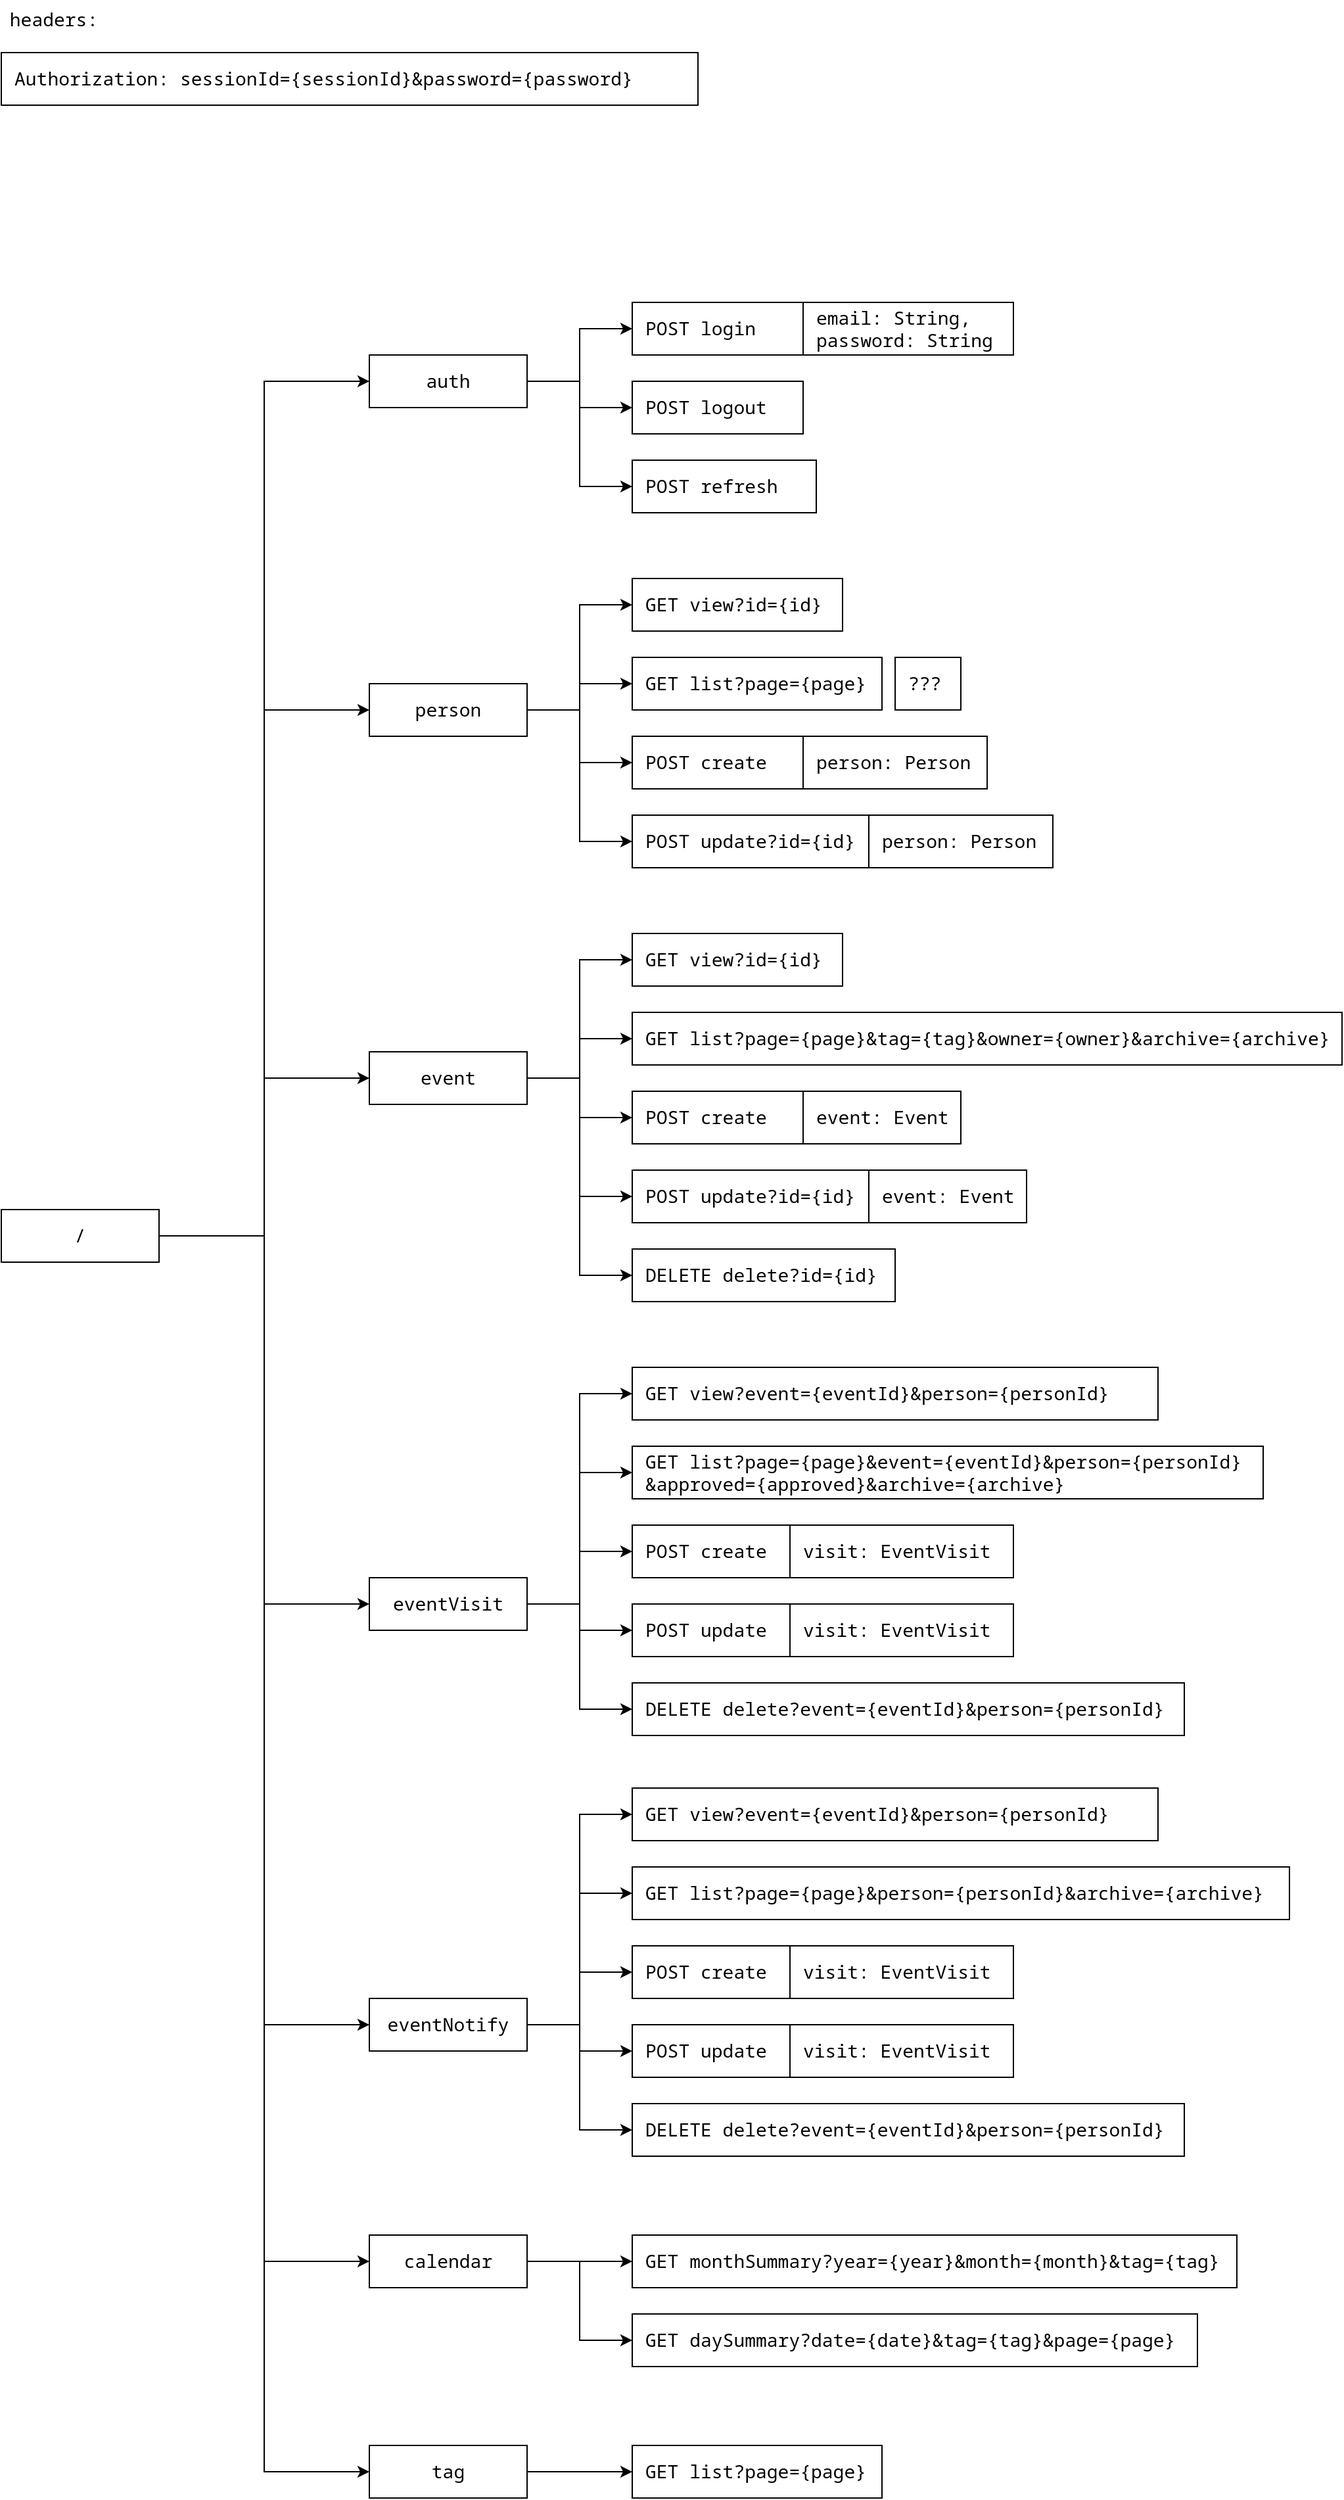 <mxfile version="15.8.7" type="device"><diagram id="35TZ369lx3T6niNFNFyH" name="Web API"><mxGraphModel dx="1372" dy="1678" grid="1" gridSize="10" guides="1" tooltips="1" connect="1" arrows="1" fold="1" page="0" pageScale="1" pageWidth="827" pageHeight="1169" math="0" shadow="0"><root><mxCell id="0"/><mxCell id="1" parent="0"/><mxCell id="fgkNt11hMNrPOph_68MU-12" style="edgeStyle=orthogonalEdgeStyle;rounded=0;orthogonalLoop=1;jettySize=auto;html=1;exitX=1;exitY=0.5;exitDx=0;exitDy=0;entryX=0;entryY=0.5;entryDx=0;entryDy=0;" parent="1" source="RD2dDpPBjBe2aX3CKw0s-1" target="RD2dDpPBjBe2aX3CKw0s-2" edge="1"><mxGeometry relative="1" as="geometry"/></mxCell><mxCell id="fgkNt11hMNrPOph_68MU-22" style="edgeStyle=orthogonalEdgeStyle;rounded=0;orthogonalLoop=1;jettySize=auto;html=1;exitX=1;exitY=0.5;exitDx=0;exitDy=0;entryX=0;entryY=0.5;entryDx=0;entryDy=0;" parent="1" source="RD2dDpPBjBe2aX3CKw0s-1" target="RD2dDpPBjBe2aX3CKw0s-3" edge="1"><mxGeometry relative="1" as="geometry"/></mxCell><mxCell id="fgkNt11hMNrPOph_68MU-31" style="edgeStyle=orthogonalEdgeStyle;rounded=0;orthogonalLoop=1;jettySize=auto;html=1;exitX=1;exitY=0.5;exitDx=0;exitDy=0;entryX=0;entryY=0.5;entryDx=0;entryDy=0;fontFamily=Noto Sans Mono;fontSize=14;" parent="1" source="RD2dDpPBjBe2aX3CKw0s-1" target="fgkNt11hMNrPOph_68MU-30" edge="1"><mxGeometry relative="1" as="geometry"/></mxCell><mxCell id="fgkNt11hMNrPOph_68MU-66" style="edgeStyle=orthogonalEdgeStyle;rounded=0;orthogonalLoop=1;jettySize=auto;html=1;exitX=1;exitY=0.5;exitDx=0;exitDy=0;entryX=0;entryY=0.5;entryDx=0;entryDy=0;fontFamily=Noto Sans Mono;fontSize=14;" parent="1" source="RD2dDpPBjBe2aX3CKw0s-1" target="fgkNt11hMNrPOph_68MU-55" edge="1"><mxGeometry relative="1" as="geometry"/></mxCell><mxCell id="fgkNt11hMNrPOph_68MU-68" style="edgeStyle=orthogonalEdgeStyle;rounded=0;orthogonalLoop=1;jettySize=auto;html=1;exitX=1;exitY=0.5;exitDx=0;exitDy=0;entryX=0;entryY=0.5;entryDx=0;entryDy=0;fontFamily=Noto Sans Mono;fontSize=14;" parent="1" source="RD2dDpPBjBe2aX3CKw0s-1" target="fgkNt11hMNrPOph_68MU-67" edge="1"><mxGeometry relative="1" as="geometry"/></mxCell><mxCell id="051t3HyqMQwsIO8TlT6f-4" style="edgeStyle=orthogonalEdgeStyle;rounded=0;orthogonalLoop=1;jettySize=auto;html=1;exitX=1;exitY=0.5;exitDx=0;exitDy=0;entryX=0;entryY=0.5;entryDx=0;entryDy=0;" parent="1" source="RD2dDpPBjBe2aX3CKw0s-1" target="051t3HyqMQwsIO8TlT6f-1" edge="1"><mxGeometry relative="1" as="geometry"/></mxCell><mxCell id="2m6o-MXHQ-7lL864TiQa-2" style="edgeStyle=orthogonalEdgeStyle;rounded=0;orthogonalLoop=1;jettySize=auto;html=1;exitX=1;exitY=0.5;exitDx=0;exitDy=0;entryX=0;entryY=0.5;entryDx=0;entryDy=0;" parent="1" source="RD2dDpPBjBe2aX3CKw0s-1" target="2m6o-MXHQ-7lL864TiQa-1" edge="1"><mxGeometry relative="1" as="geometry"/></mxCell><mxCell id="RD2dDpPBjBe2aX3CKw0s-1" value="/" style="rounded=0;whiteSpace=wrap;html=1;fontFamily=Noto Sans Mono;fontSize=14;" parent="1" vertex="1"><mxGeometry x="160" y="160" width="120" height="40" as="geometry"/></mxCell><mxCell id="fgkNt11hMNrPOph_68MU-8" style="edgeStyle=orthogonalEdgeStyle;rounded=0;orthogonalLoop=1;jettySize=auto;html=1;exitX=1;exitY=0.5;exitDx=0;exitDy=0;entryX=0;entryY=0.5;entryDx=0;entryDy=0;" parent="1" source="RD2dDpPBjBe2aX3CKw0s-2" target="fgkNt11hMNrPOph_68MU-2" edge="1"><mxGeometry relative="1" as="geometry"/></mxCell><mxCell id="fgkNt11hMNrPOph_68MU-9" style="edgeStyle=orthogonalEdgeStyle;rounded=0;orthogonalLoop=1;jettySize=auto;html=1;exitX=1;exitY=0.5;exitDx=0;exitDy=0;entryX=0;entryY=0.5;entryDx=0;entryDy=0;" parent="1" source="RD2dDpPBjBe2aX3CKw0s-2" target="fgkNt11hMNrPOph_68MU-3" edge="1"><mxGeometry relative="1" as="geometry"/></mxCell><mxCell id="fgkNt11hMNrPOph_68MU-10" style="edgeStyle=orthogonalEdgeStyle;rounded=0;orthogonalLoop=1;jettySize=auto;html=1;exitX=1;exitY=0.5;exitDx=0;exitDy=0;entryX=0;entryY=0.5;entryDx=0;entryDy=0;" parent="1" source="RD2dDpPBjBe2aX3CKw0s-2" target="fgkNt11hMNrPOph_68MU-5" edge="1"><mxGeometry relative="1" as="geometry"/></mxCell><mxCell id="fgkNt11hMNrPOph_68MU-11" style="edgeStyle=orthogonalEdgeStyle;rounded=0;orthogonalLoop=1;jettySize=auto;html=1;exitX=1;exitY=0.5;exitDx=0;exitDy=0;entryX=0;entryY=0.5;entryDx=0;entryDy=0;" parent="1" source="RD2dDpPBjBe2aX3CKw0s-2" target="fgkNt11hMNrPOph_68MU-7" edge="1"><mxGeometry relative="1" as="geometry"/></mxCell><mxCell id="fgkNt11hMNrPOph_68MU-36" style="edgeStyle=orthogonalEdgeStyle;rounded=0;orthogonalLoop=1;jettySize=auto;html=1;exitX=1;exitY=0.5;exitDx=0;exitDy=0;entryX=0;entryY=0.5;entryDx=0;entryDy=0;fontFamily=Noto Sans Mono;fontSize=14;" parent="1" source="RD2dDpPBjBe2aX3CKw0s-2" target="fgkNt11hMNrPOph_68MU-35" edge="1"><mxGeometry relative="1" as="geometry"/></mxCell><mxCell id="RD2dDpPBjBe2aX3CKw0s-2" value="event" style="rounded=0;whiteSpace=wrap;html=1;fontFamily=Noto Sans Mono;fontSize=14;" parent="1" vertex="1"><mxGeometry x="440" y="40" width="120" height="40" as="geometry"/></mxCell><mxCell id="fgkNt11hMNrPOph_68MU-15" style="edgeStyle=orthogonalEdgeStyle;rounded=0;orthogonalLoop=1;jettySize=auto;html=1;exitX=1;exitY=0.5;exitDx=0;exitDy=0;entryX=0;entryY=0.5;entryDx=0;entryDy=0;" parent="1" source="RD2dDpPBjBe2aX3CKw0s-3" target="RD2dDpPBjBe2aX3CKw0s-11" edge="1"><mxGeometry relative="1" as="geometry"/></mxCell><mxCell id="fgkNt11hMNrPOph_68MU-16" style="edgeStyle=orthogonalEdgeStyle;rounded=0;orthogonalLoop=1;jettySize=auto;html=1;exitX=1;exitY=0.5;exitDx=0;exitDy=0;entryX=0;entryY=0.5;entryDx=0;entryDy=0;" parent="1" source="RD2dDpPBjBe2aX3CKw0s-3" target="RD2dDpPBjBe2aX3CKw0s-15" edge="1"><mxGeometry relative="1" as="geometry"/></mxCell><mxCell id="fgkNt11hMNrPOph_68MU-17" style="edgeStyle=orthogonalEdgeStyle;rounded=0;orthogonalLoop=1;jettySize=auto;html=1;exitX=1;exitY=0.5;exitDx=0;exitDy=0;entryX=0;entryY=0.5;entryDx=0;entryDy=0;" parent="1" source="RD2dDpPBjBe2aX3CKw0s-3" target="RD2dDpPBjBe2aX3CKw0s-12" edge="1"><mxGeometry relative="1" as="geometry"/></mxCell><mxCell id="pv4pRRwD-zHlWD9hG6f_-3" style="edgeStyle=orthogonalEdgeStyle;rounded=0;orthogonalLoop=1;jettySize=auto;html=1;exitX=1;exitY=0.5;exitDx=0;exitDy=0;entryX=0;entryY=0.5;entryDx=0;entryDy=0;" parent="1" source="RD2dDpPBjBe2aX3CKw0s-3" target="pv4pRRwD-zHlWD9hG6f_-1" edge="1"><mxGeometry relative="1" as="geometry"/></mxCell><mxCell id="RD2dDpPBjBe2aX3CKw0s-3" value="person" style="rounded=0;whiteSpace=wrap;html=1;fontFamily=Noto Sans Mono;fontSize=14;" parent="1" vertex="1"><mxGeometry x="440" y="-240" width="120" height="40" as="geometry"/></mxCell><mxCell id="RD2dDpPBjBe2aX3CKw0s-11" value="GET view?id={id}" style="rounded=0;whiteSpace=wrap;html=1;fontFamily=Noto Sans Mono;fontSize=14;align=left;spacingLeft=8;" parent="1" vertex="1"><mxGeometry x="640" y="-320" width="160" height="40" as="geometry"/></mxCell><mxCell id="RD2dDpPBjBe2aX3CKw0s-12" value="POST create" style="rounded=0;whiteSpace=wrap;html=1;fontFamily=Noto Sans Mono;fontSize=14;align=left;spacingLeft=8;" parent="1" vertex="1"><mxGeometry x="640" y="-200" width="130" height="40" as="geometry"/></mxCell><mxCell id="RD2dDpPBjBe2aX3CKw0s-15" value="GET list?page={page}" style="rounded=0;whiteSpace=wrap;html=1;fontFamily=Noto Sans Mono;fontSize=14;align=left;spacingLeft=8;" parent="1" vertex="1"><mxGeometry x="640" y="-260" width="190" height="40" as="geometry"/></mxCell><mxCell id="fgkNt11hMNrPOph_68MU-2" value="GET list?page={page}&amp;amp;tag={tag}&amp;amp;owner={owner}&amp;amp;archive={archive}" style="rounded=0;whiteSpace=wrap;html=1;fontFamily=Noto Sans Mono;fontSize=14;align=left;spacingLeft=8;" parent="1" vertex="1"><mxGeometry x="640" y="10" width="540" height="40" as="geometry"/></mxCell><mxCell id="fgkNt11hMNrPOph_68MU-3" value="POST create" style="rounded=0;whiteSpace=wrap;html=1;fontFamily=Noto Sans Mono;fontSize=14;align=left;spacingLeft=8;" parent="1" vertex="1"><mxGeometry x="640" y="70" width="130" height="40" as="geometry"/></mxCell><mxCell id="fgkNt11hMNrPOph_68MU-5" value="POST update?id={id}" style="rounded=0;whiteSpace=wrap;html=1;fontFamily=Noto Sans Mono;fontSize=14;align=left;spacingLeft=8;" parent="1" vertex="1"><mxGeometry x="640" y="130" width="180" height="40" as="geometry"/></mxCell><mxCell id="fgkNt11hMNrPOph_68MU-6" value="event: Event" style="rounded=0;whiteSpace=wrap;html=1;fontFamily=Noto Sans Mono;fontSize=14;align=left;spacingLeft=8;" parent="1" vertex="1"><mxGeometry x="820" y="130" width="120" height="40" as="geometry"/></mxCell><mxCell id="fgkNt11hMNrPOph_68MU-7" value="DELETE delete?id={id}" style="rounded=0;whiteSpace=wrap;html=1;fontFamily=Noto Sans Mono;fontSize=14;align=left;spacingLeft=8;" parent="1" vertex="1"><mxGeometry x="640" y="190" width="200" height="40" as="geometry"/></mxCell><mxCell id="fgkNt11hMNrPOph_68MU-21" value="???" style="rounded=0;whiteSpace=wrap;html=1;fontFamily=Noto Sans Mono;fontSize=14;align=left;spacingLeft=8;" parent="1" vertex="1"><mxGeometry x="840" y="-260" width="50" height="40" as="geometry"/></mxCell><mxCell id="fgkNt11hMNrPOph_68MU-23" value="person: Person" style="rounded=0;whiteSpace=wrap;html=1;fontFamily=Noto Sans Mono;fontSize=14;align=left;spacingLeft=8;" parent="1" vertex="1"><mxGeometry x="770" y="-200" width="140" height="40" as="geometry"/></mxCell><mxCell id="fgkNt11hMNrPOph_68MU-24" value="event: Event" style="rounded=0;whiteSpace=wrap;html=1;fontFamily=Noto Sans Mono;fontSize=14;align=left;spacingLeft=8;" parent="1" vertex="1"><mxGeometry x="770" y="70" width="120" height="40" as="geometry"/></mxCell><mxCell id="fgkNt11hMNrPOph_68MU-27" value="Authorization: sessionId={sessionId}&amp;amp;password={password}" style="rounded=0;whiteSpace=wrap;html=1;fontFamily=Noto Sans Mono;fontSize=14;align=left;spacingLeft=8;" parent="1" vertex="1"><mxGeometry x="160" y="-720" width="530" height="40" as="geometry"/></mxCell><mxCell id="fgkNt11hMNrPOph_68MU-29" value="headers:" style="text;html=1;strokeColor=none;fillColor=none;align=center;verticalAlign=middle;whiteSpace=wrap;rounded=0;fontFamily=Noto Sans Mono;fontSize=14;" parent="1" vertex="1"><mxGeometry x="160" y="-760" width="80" height="30" as="geometry"/></mxCell><mxCell id="fgkNt11hMNrPOph_68MU-39" style="edgeStyle=orthogonalEdgeStyle;rounded=0;orthogonalLoop=1;jettySize=auto;html=1;exitX=1;exitY=0.5;exitDx=0;exitDy=0;entryX=0;entryY=0.5;entryDx=0;entryDy=0;fontFamily=Noto Sans Mono;fontSize=14;" parent="1" source="fgkNt11hMNrPOph_68MU-30" target="fgkNt11hMNrPOph_68MU-33" edge="1"><mxGeometry relative="1" as="geometry"/></mxCell><mxCell id="fgkNt11hMNrPOph_68MU-40" style="edgeStyle=orthogonalEdgeStyle;rounded=0;orthogonalLoop=1;jettySize=auto;html=1;exitX=1;exitY=0.5;exitDx=0;exitDy=0;entryX=0;entryY=0.5;entryDx=0;entryDy=0;fontFamily=Noto Sans Mono;fontSize=14;" parent="1" source="fgkNt11hMNrPOph_68MU-30" target="fgkNt11hMNrPOph_68MU-34" edge="1"><mxGeometry relative="1" as="geometry"/></mxCell><mxCell id="fgkNt11hMNrPOph_68MU-44" style="edgeStyle=orthogonalEdgeStyle;rounded=0;orthogonalLoop=1;jettySize=auto;html=1;exitX=1;exitY=0.5;exitDx=0;exitDy=0;entryX=0;entryY=0.5;entryDx=0;entryDy=0;fontFamily=Noto Sans Mono;fontSize=14;" parent="1" source="fgkNt11hMNrPOph_68MU-30" target="fgkNt11hMNrPOph_68MU-43" edge="1"><mxGeometry relative="1" as="geometry"/></mxCell><mxCell id="fgkNt11hMNrPOph_68MU-49" style="edgeStyle=orthogonalEdgeStyle;rounded=0;orthogonalLoop=1;jettySize=auto;html=1;exitX=1;exitY=0.5;exitDx=0;exitDy=0;entryX=0;entryY=0.5;entryDx=0;entryDy=0;fontFamily=Noto Sans Mono;fontSize=14;" parent="1" source="fgkNt11hMNrPOph_68MU-30" target="fgkNt11hMNrPOph_68MU-48" edge="1"><mxGeometry relative="1" as="geometry"/></mxCell><mxCell id="fgkNt11hMNrPOph_68MU-30" value="eventVisit" style="rounded=0;whiteSpace=wrap;html=1;fontFamily=Noto Sans Mono;fontSize=14;" parent="1" vertex="1"><mxGeometry x="440" y="440" width="120" height="40" as="geometry"/></mxCell><mxCell id="fgkNt11hMNrPOph_68MU-33" value="GET list?page={page}&amp;amp;event={eventId}&amp;amp;person={personId} &amp;amp;approved={approved}&amp;amp;archive={archive}" style="rounded=0;whiteSpace=wrap;html=1;fontFamily=Noto Sans Mono;fontSize=14;align=left;spacingLeft=8;" parent="1" vertex="1"><mxGeometry x="640" y="340" width="480" height="40" as="geometry"/></mxCell><mxCell id="fgkNt11hMNrPOph_68MU-34" value="POST create" style="rounded=0;whiteSpace=wrap;html=1;fontFamily=Noto Sans Mono;fontSize=14;align=left;spacingLeft=8;" parent="1" vertex="1"><mxGeometry x="640" y="400" width="120" height="40" as="geometry"/></mxCell><mxCell id="fgkNt11hMNrPOph_68MU-35" value="GET view?id={id}" style="rounded=0;whiteSpace=wrap;html=1;fontFamily=Noto Sans Mono;fontSize=14;align=left;spacingLeft=8;" parent="1" vertex="1"><mxGeometry x="640" y="-50" width="160" height="40" as="geometry"/></mxCell><mxCell id="fgkNt11hMNrPOph_68MU-37" value="GET view?event={eventId}&amp;amp;person={personId}" style="rounded=0;whiteSpace=wrap;html=1;fontFamily=Noto Sans Mono;fontSize=14;align=left;spacingLeft=8;" parent="1" vertex="1"><mxGeometry x="640" y="280" width="400" height="40" as="geometry"/></mxCell><mxCell id="fgkNt11hMNrPOph_68MU-38" style="edgeStyle=orthogonalEdgeStyle;rounded=0;orthogonalLoop=1;jettySize=auto;html=1;exitX=1;exitY=0.5;exitDx=0;exitDy=0;entryX=0;entryY=0.5;entryDx=0;entryDy=0;fontFamily=Noto Sans Mono;fontSize=14;" parent="1" source="fgkNt11hMNrPOph_68MU-30" target="fgkNt11hMNrPOph_68MU-37" edge="1"><mxGeometry relative="1" as="geometry"><mxPoint x="530" y="360" as="sourcePoint"/></mxGeometry></mxCell><mxCell id="fgkNt11hMNrPOph_68MU-41" value="visit: EventVisit" style="rounded=0;whiteSpace=wrap;html=1;fontFamily=Noto Sans Mono;fontSize=14;align=left;spacingLeft=8;" parent="1" vertex="1"><mxGeometry x="760" y="400" width="170" height="40" as="geometry"/></mxCell><mxCell id="fgkNt11hMNrPOph_68MU-42" value="visit: EventVisit" style="rounded=0;whiteSpace=wrap;html=1;fontFamily=Noto Sans Mono;fontSize=14;align=left;spacingLeft=8;" parent="1" vertex="1"><mxGeometry x="760" y="460" width="170" height="40" as="geometry"/></mxCell><mxCell id="fgkNt11hMNrPOph_68MU-43" value="POST update" style="rounded=0;whiteSpace=wrap;html=1;fontFamily=Noto Sans Mono;fontSize=14;align=left;spacingLeft=8;" parent="1" vertex="1"><mxGeometry x="640" y="460" width="120" height="40" as="geometry"/></mxCell><mxCell id="fgkNt11hMNrPOph_68MU-48" value="DELETE delete?event={eventId}&amp;amp;person={personId}" style="rounded=0;whiteSpace=wrap;html=1;fontFamily=Noto Sans Mono;fontSize=14;align=left;spacingLeft=8;" parent="1" vertex="1"><mxGeometry x="640" y="520" width="420" height="40" as="geometry"/></mxCell><mxCell id="fgkNt11hMNrPOph_68MU-50" style="edgeStyle=orthogonalEdgeStyle;rounded=0;orthogonalLoop=1;jettySize=auto;html=1;exitX=1;exitY=0.5;exitDx=0;exitDy=0;entryX=0;entryY=0.5;entryDx=0;entryDy=0;fontFamily=Noto Sans Mono;fontSize=14;" parent="1" source="fgkNt11hMNrPOph_68MU-55" target="fgkNt11hMNrPOph_68MU-56" edge="1"><mxGeometry relative="1" as="geometry"/></mxCell><mxCell id="fgkNt11hMNrPOph_68MU-51" style="edgeStyle=orthogonalEdgeStyle;rounded=0;orthogonalLoop=1;jettySize=auto;html=1;exitX=1;exitY=0.5;exitDx=0;exitDy=0;entryX=0;entryY=0.5;entryDx=0;entryDy=0;fontFamily=Noto Sans Mono;fontSize=14;" parent="1" source="fgkNt11hMNrPOph_68MU-55" target="fgkNt11hMNrPOph_68MU-57" edge="1"><mxGeometry relative="1" as="geometry"/></mxCell><mxCell id="fgkNt11hMNrPOph_68MU-52" style="edgeStyle=orthogonalEdgeStyle;rounded=0;orthogonalLoop=1;jettySize=auto;html=1;exitX=1;exitY=0.5;exitDx=0;exitDy=0;entryX=0;entryY=0.5;entryDx=0;entryDy=0;fontFamily=Noto Sans Mono;fontSize=14;" parent="1" source="fgkNt11hMNrPOph_68MU-55" target="fgkNt11hMNrPOph_68MU-62" edge="1"><mxGeometry relative="1" as="geometry"/></mxCell><mxCell id="fgkNt11hMNrPOph_68MU-54" style="edgeStyle=orthogonalEdgeStyle;rounded=0;orthogonalLoop=1;jettySize=auto;html=1;exitX=1;exitY=0.5;exitDx=0;exitDy=0;entryX=0;entryY=0.5;entryDx=0;entryDy=0;fontFamily=Noto Sans Mono;fontSize=14;" parent="1" source="fgkNt11hMNrPOph_68MU-55" target="fgkNt11hMNrPOph_68MU-65" edge="1"><mxGeometry relative="1" as="geometry"/></mxCell><mxCell id="fgkNt11hMNrPOph_68MU-55" value="eventNotify" style="rounded=0;whiteSpace=wrap;html=1;fontFamily=Noto Sans Mono;fontSize=14;" parent="1" vertex="1"><mxGeometry x="440" y="760" width="120" height="40" as="geometry"/></mxCell><mxCell id="fgkNt11hMNrPOph_68MU-56" value="GET list?page={page}&amp;amp;person={personId}&amp;amp;archive={archive}" style="rounded=0;whiteSpace=wrap;html=1;fontFamily=Noto Sans Mono;fontSize=14;align=left;spacingLeft=8;" parent="1" vertex="1"><mxGeometry x="640" y="660" width="500" height="40" as="geometry"/></mxCell><mxCell id="fgkNt11hMNrPOph_68MU-57" value="POST create" style="rounded=0;whiteSpace=wrap;html=1;fontFamily=Noto Sans Mono;fontSize=14;align=left;spacingLeft=8;" parent="1" vertex="1"><mxGeometry x="640" y="720" width="120" height="40" as="geometry"/></mxCell><mxCell id="fgkNt11hMNrPOph_68MU-58" value="GET view?event={eventId}&amp;amp;person={personId}" style="rounded=0;whiteSpace=wrap;html=1;fontFamily=Noto Sans Mono;fontSize=14;align=left;spacingLeft=8;" parent="1" vertex="1"><mxGeometry x="640" y="600" width="400" height="40" as="geometry"/></mxCell><mxCell id="fgkNt11hMNrPOph_68MU-59" style="edgeStyle=orthogonalEdgeStyle;rounded=0;orthogonalLoop=1;jettySize=auto;html=1;exitX=1;exitY=0.5;exitDx=0;exitDy=0;entryX=0;entryY=0.5;entryDx=0;entryDy=0;fontFamily=Noto Sans Mono;fontSize=14;" parent="1" source="fgkNt11hMNrPOph_68MU-55" target="fgkNt11hMNrPOph_68MU-58" edge="1"><mxGeometry relative="1" as="geometry"><mxPoint x="530" y="680" as="sourcePoint"/></mxGeometry></mxCell><mxCell id="fgkNt11hMNrPOph_68MU-60" value="visit: EventVisit" style="rounded=0;whiteSpace=wrap;html=1;fontFamily=Noto Sans Mono;fontSize=14;align=left;spacingLeft=8;" parent="1" vertex="1"><mxGeometry x="760" y="720" width="170" height="40" as="geometry"/></mxCell><mxCell id="fgkNt11hMNrPOph_68MU-61" value="visit: EventVisit" style="rounded=0;whiteSpace=wrap;html=1;fontFamily=Noto Sans Mono;fontSize=14;align=left;spacingLeft=8;" parent="1" vertex="1"><mxGeometry x="760" y="780" width="170" height="40" as="geometry"/></mxCell><mxCell id="fgkNt11hMNrPOph_68MU-62" value="POST update" style="rounded=0;whiteSpace=wrap;html=1;fontFamily=Noto Sans Mono;fontSize=14;align=left;spacingLeft=8;" parent="1" vertex="1"><mxGeometry x="640" y="780" width="120" height="40" as="geometry"/></mxCell><mxCell id="fgkNt11hMNrPOph_68MU-65" value="DELETE delete?event={eventId}&amp;amp;person={personId}" style="rounded=0;whiteSpace=wrap;html=1;fontFamily=Noto Sans Mono;fontSize=14;align=left;spacingLeft=8;" parent="1" vertex="1"><mxGeometry x="640" y="840" width="420" height="40" as="geometry"/></mxCell><mxCell id="fgkNt11hMNrPOph_68MU-70" style="edgeStyle=orthogonalEdgeStyle;rounded=0;orthogonalLoop=1;jettySize=auto;html=1;exitX=1;exitY=0.5;exitDx=0;exitDy=0;fontFamily=Noto Sans Mono;fontSize=14;entryX=0;entryY=0.5;entryDx=0;entryDy=0;" parent="1" source="fgkNt11hMNrPOph_68MU-67" target="fgkNt11hMNrPOph_68MU-69" edge="1"><mxGeometry relative="1" as="geometry"><mxPoint x="620" y="930" as="targetPoint"/></mxGeometry></mxCell><mxCell id="V8CnagK2dJPwmW9gOmrp-2" style="edgeStyle=orthogonalEdgeStyle;rounded=0;orthogonalLoop=1;jettySize=auto;html=1;exitX=1;exitY=0.5;exitDx=0;exitDy=0;entryX=0;entryY=0.5;entryDx=0;entryDy=0;" parent="1" source="fgkNt11hMNrPOph_68MU-67" target="V8CnagK2dJPwmW9gOmrp-1" edge="1"><mxGeometry relative="1" as="geometry"/></mxCell><mxCell id="fgkNt11hMNrPOph_68MU-67" value="calendar" style="rounded=0;whiteSpace=wrap;html=1;fontFamily=Noto Sans Mono;fontSize=14;" parent="1" vertex="1"><mxGeometry x="440" y="940" width="120" height="40" as="geometry"/></mxCell><mxCell id="fgkNt11hMNrPOph_68MU-69" value="GET monthSummary?year={year}&amp;amp;month={month}&amp;amp;tag={tag}" style="rounded=0;whiteSpace=wrap;html=1;fontFamily=Noto Sans Mono;fontSize=14;align=left;spacingLeft=8;" parent="1" vertex="1"><mxGeometry x="640" y="940" width="460" height="40" as="geometry"/></mxCell><mxCell id="051t3HyqMQwsIO8TlT6f-3" style="edgeStyle=orthogonalEdgeStyle;rounded=0;orthogonalLoop=1;jettySize=auto;html=1;exitX=1;exitY=0.5;exitDx=0;exitDy=0;entryX=0;entryY=0.5;entryDx=0;entryDy=0;" parent="1" source="051t3HyqMQwsIO8TlT6f-1" target="051t3HyqMQwsIO8TlT6f-2" edge="1"><mxGeometry relative="1" as="geometry"/></mxCell><mxCell id="051t3HyqMQwsIO8TlT6f-1" value="tag" style="rounded=0;whiteSpace=wrap;html=1;fontFamily=Noto Sans Mono;fontSize=14;" parent="1" vertex="1"><mxGeometry x="440" y="1100" width="120" height="40" as="geometry"/></mxCell><mxCell id="051t3HyqMQwsIO8TlT6f-2" value="GET list?page={page}" style="rounded=0;whiteSpace=wrap;html=1;fontFamily=Noto Sans Mono;fontSize=14;align=left;spacingLeft=8;" parent="1" vertex="1"><mxGeometry x="640" y="1100" width="190" height="40" as="geometry"/></mxCell><mxCell id="pv4pRRwD-zHlWD9hG6f_-1" value="POST update?id={id}" style="rounded=0;whiteSpace=wrap;html=1;fontFamily=Noto Sans Mono;fontSize=14;align=left;spacingLeft=8;" parent="1" vertex="1"><mxGeometry x="640" y="-140" width="180" height="40" as="geometry"/></mxCell><mxCell id="pv4pRRwD-zHlWD9hG6f_-2" value="person: Person" style="rounded=0;whiteSpace=wrap;html=1;fontFamily=Noto Sans Mono;fontSize=14;align=left;spacingLeft=8;" parent="1" vertex="1"><mxGeometry x="820" y="-140" width="140" height="40" as="geometry"/></mxCell><mxCell id="2m6o-MXHQ-7lL864TiQa-4" style="edgeStyle=orthogonalEdgeStyle;rounded=0;orthogonalLoop=1;jettySize=auto;html=1;exitX=1;exitY=0.5;exitDx=0;exitDy=0;entryX=0;entryY=0.5;entryDx=0;entryDy=0;" parent="1" source="2m6o-MXHQ-7lL864TiQa-1" target="2m6o-MXHQ-7lL864TiQa-3" edge="1"><mxGeometry relative="1" as="geometry"/></mxCell><mxCell id="mKtmZ1GRwxj-VRUmMpz--4" style="edgeStyle=orthogonalEdgeStyle;rounded=0;orthogonalLoop=1;jettySize=auto;html=1;exitX=1;exitY=0.5;exitDx=0;exitDy=0;entryX=0;entryY=0.5;entryDx=0;entryDy=0;" parent="1" source="2m6o-MXHQ-7lL864TiQa-1" target="mKtmZ1GRwxj-VRUmMpz--1" edge="1"><mxGeometry relative="1" as="geometry"/></mxCell><mxCell id="mKtmZ1GRwxj-VRUmMpz--5" style="edgeStyle=orthogonalEdgeStyle;rounded=0;orthogonalLoop=1;jettySize=auto;html=1;exitX=1;exitY=0.5;exitDx=0;exitDy=0;entryX=0;entryY=0.5;entryDx=0;entryDy=0;" parent="1" source="2m6o-MXHQ-7lL864TiQa-1" target="mKtmZ1GRwxj-VRUmMpz--2" edge="1"><mxGeometry relative="1" as="geometry"/></mxCell><mxCell id="2m6o-MXHQ-7lL864TiQa-1" value="auth" style="rounded=0;whiteSpace=wrap;html=1;fontFamily=Noto Sans Mono;fontSize=14;" parent="1" vertex="1"><mxGeometry x="440" y="-490" width="120" height="40" as="geometry"/></mxCell><mxCell id="2m6o-MXHQ-7lL864TiQa-3" value="POST refresh" style="rounded=0;whiteSpace=wrap;html=1;fontFamily=Noto Sans Mono;fontSize=14;align=left;spacingLeft=8;" parent="1" vertex="1"><mxGeometry x="640" y="-410" width="140" height="40" as="geometry"/></mxCell><mxCell id="mKtmZ1GRwxj-VRUmMpz--1" value="POST login" style="rounded=0;whiteSpace=wrap;html=1;fontFamily=Noto Sans Mono;fontSize=14;align=left;spacingLeft=8;" parent="1" vertex="1"><mxGeometry x="640" y="-530" width="130" height="40" as="geometry"/></mxCell><mxCell id="mKtmZ1GRwxj-VRUmMpz--2" value="POST logout" style="rounded=0;whiteSpace=wrap;html=1;fontFamily=Noto Sans Mono;fontSize=14;align=left;spacingLeft=8;" parent="1" vertex="1"><mxGeometry x="640" y="-470" width="130" height="40" as="geometry"/></mxCell><mxCell id="mKtmZ1GRwxj-VRUmMpz--3" value="email: String,&lt;br&gt;password: String" style="rounded=0;whiteSpace=wrap;html=1;fontFamily=Noto Sans Mono;fontSize=14;align=left;spacingLeft=8;" parent="1" vertex="1"><mxGeometry x="770" y="-530" width="160" height="40" as="geometry"/></mxCell><mxCell id="V8CnagK2dJPwmW9gOmrp-1" value="GET daySummary?date={date}&amp;amp;tag={tag}&amp;amp;page={page}" style="rounded=0;whiteSpace=wrap;html=1;fontFamily=Noto Sans Mono;fontSize=14;align=left;spacingLeft=8;" parent="1" vertex="1"><mxGeometry x="640" y="1000" width="430" height="40" as="geometry"/></mxCell></root></mxGraphModel></diagram></mxfile>